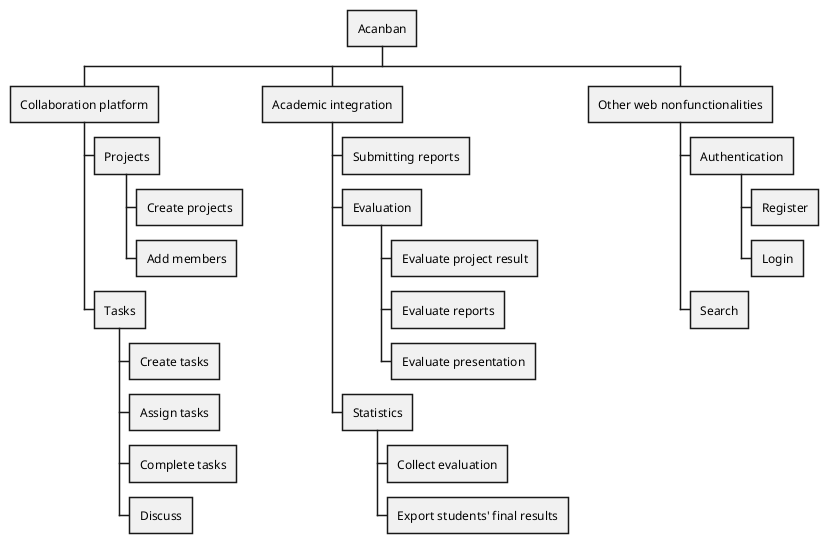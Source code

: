 @startwbs
* Acanban
** Collaboration platform
*** Projects
**** Create projects
**** Add members
*** Tasks
**** Create tasks
**** Assign tasks
**** Complete tasks
**** Discuss
** Academic integration
*** Submitting reports
*** Evaluation
**** Evaluate project result
**** Evaluate reports
**** Evaluate presentation
*** Statistics
**** Collect evaluation
**** Export students' final results
** Other web nonfunctionalities
*** Authentication
**** Register
**** Login
*** Search
@endwbs
